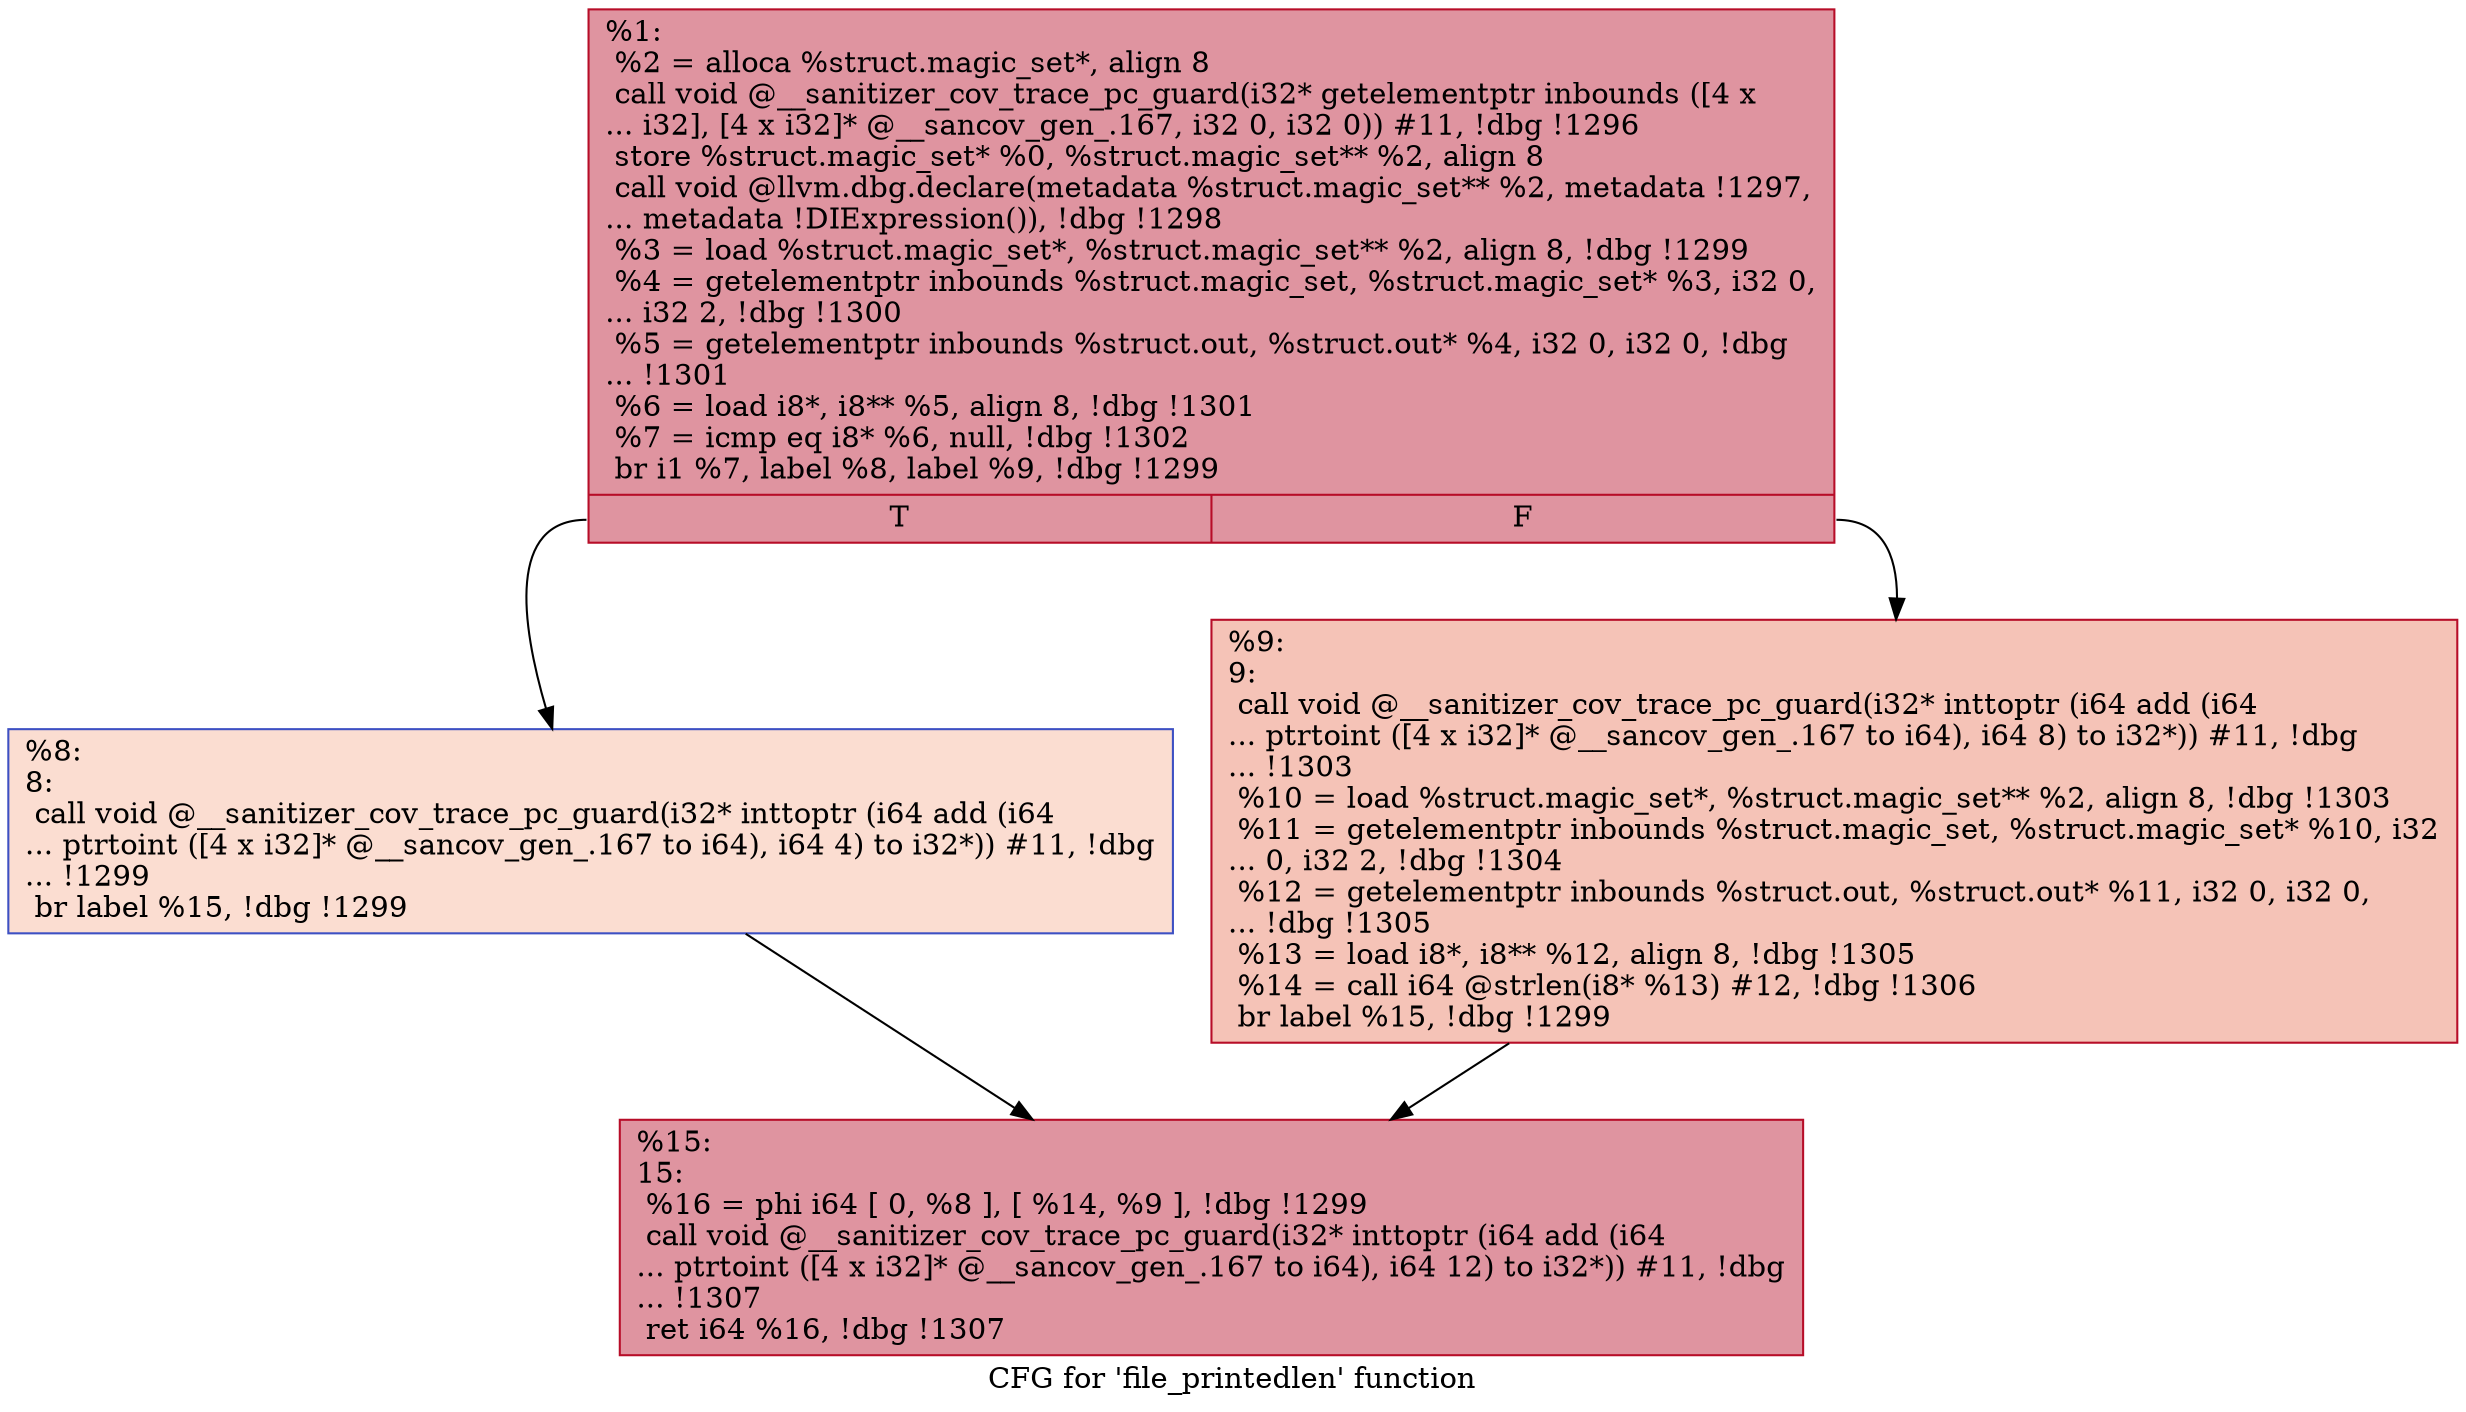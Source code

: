 digraph "CFG for 'file_printedlen' function" {
	label="CFG for 'file_printedlen' function";

	Node0x5573ac7282f0 [shape=record,color="#b70d28ff", style=filled, fillcolor="#b70d2870",label="{%1:\l  %2 = alloca %struct.magic_set*, align 8\l  call void @__sanitizer_cov_trace_pc_guard(i32* getelementptr inbounds ([4 x\l... i32], [4 x i32]* @__sancov_gen_.167, i32 0, i32 0)) #11, !dbg !1296\l  store %struct.magic_set* %0, %struct.magic_set** %2, align 8\l  call void @llvm.dbg.declare(metadata %struct.magic_set** %2, metadata !1297,\l... metadata !DIExpression()), !dbg !1298\l  %3 = load %struct.magic_set*, %struct.magic_set** %2, align 8, !dbg !1299\l  %4 = getelementptr inbounds %struct.magic_set, %struct.magic_set* %3, i32 0,\l... i32 2, !dbg !1300\l  %5 = getelementptr inbounds %struct.out, %struct.out* %4, i32 0, i32 0, !dbg\l... !1301\l  %6 = load i8*, i8** %5, align 8, !dbg !1301\l  %7 = icmp eq i8* %6, null, !dbg !1302\l  br i1 %7, label %8, label %9, !dbg !1299\l|{<s0>T|<s1>F}}"];
	Node0x5573ac7282f0:s0 -> Node0x5573ac73da80;
	Node0x5573ac7282f0:s1 -> Node0x5573ac73db30;
	Node0x5573ac73da80 [shape=record,color="#3d50c3ff", style=filled, fillcolor="#f7b39670",label="{%8:\l8:                                                \l  call void @__sanitizer_cov_trace_pc_guard(i32* inttoptr (i64 add (i64\l... ptrtoint ([4 x i32]* @__sancov_gen_.167 to i64), i64 4) to i32*)) #11, !dbg\l... !1299\l  br label %15, !dbg !1299\l}"];
	Node0x5573ac73da80 -> Node0x5573ac73db80;
	Node0x5573ac73db30 [shape=record,color="#b70d28ff", style=filled, fillcolor="#e8765c70",label="{%9:\l9:                                                \l  call void @__sanitizer_cov_trace_pc_guard(i32* inttoptr (i64 add (i64\l... ptrtoint ([4 x i32]* @__sancov_gen_.167 to i64), i64 8) to i32*)) #11, !dbg\l... !1303\l  %10 = load %struct.magic_set*, %struct.magic_set** %2, align 8, !dbg !1303\l  %11 = getelementptr inbounds %struct.magic_set, %struct.magic_set* %10, i32\l... 0, i32 2, !dbg !1304\l  %12 = getelementptr inbounds %struct.out, %struct.out* %11, i32 0, i32 0,\l... !dbg !1305\l  %13 = load i8*, i8** %12, align 8, !dbg !1305\l  %14 = call i64 @strlen(i8* %13) #12, !dbg !1306\l  br label %15, !dbg !1299\l}"];
	Node0x5573ac73db30 -> Node0x5573ac73db80;
	Node0x5573ac73db80 [shape=record,color="#b70d28ff", style=filled, fillcolor="#b70d2870",label="{%15:\l15:                                               \l  %16 = phi i64 [ 0, %8 ], [ %14, %9 ], !dbg !1299\l  call void @__sanitizer_cov_trace_pc_guard(i32* inttoptr (i64 add (i64\l... ptrtoint ([4 x i32]* @__sancov_gen_.167 to i64), i64 12) to i32*)) #11, !dbg\l... !1307\l  ret i64 %16, !dbg !1307\l}"];
}
